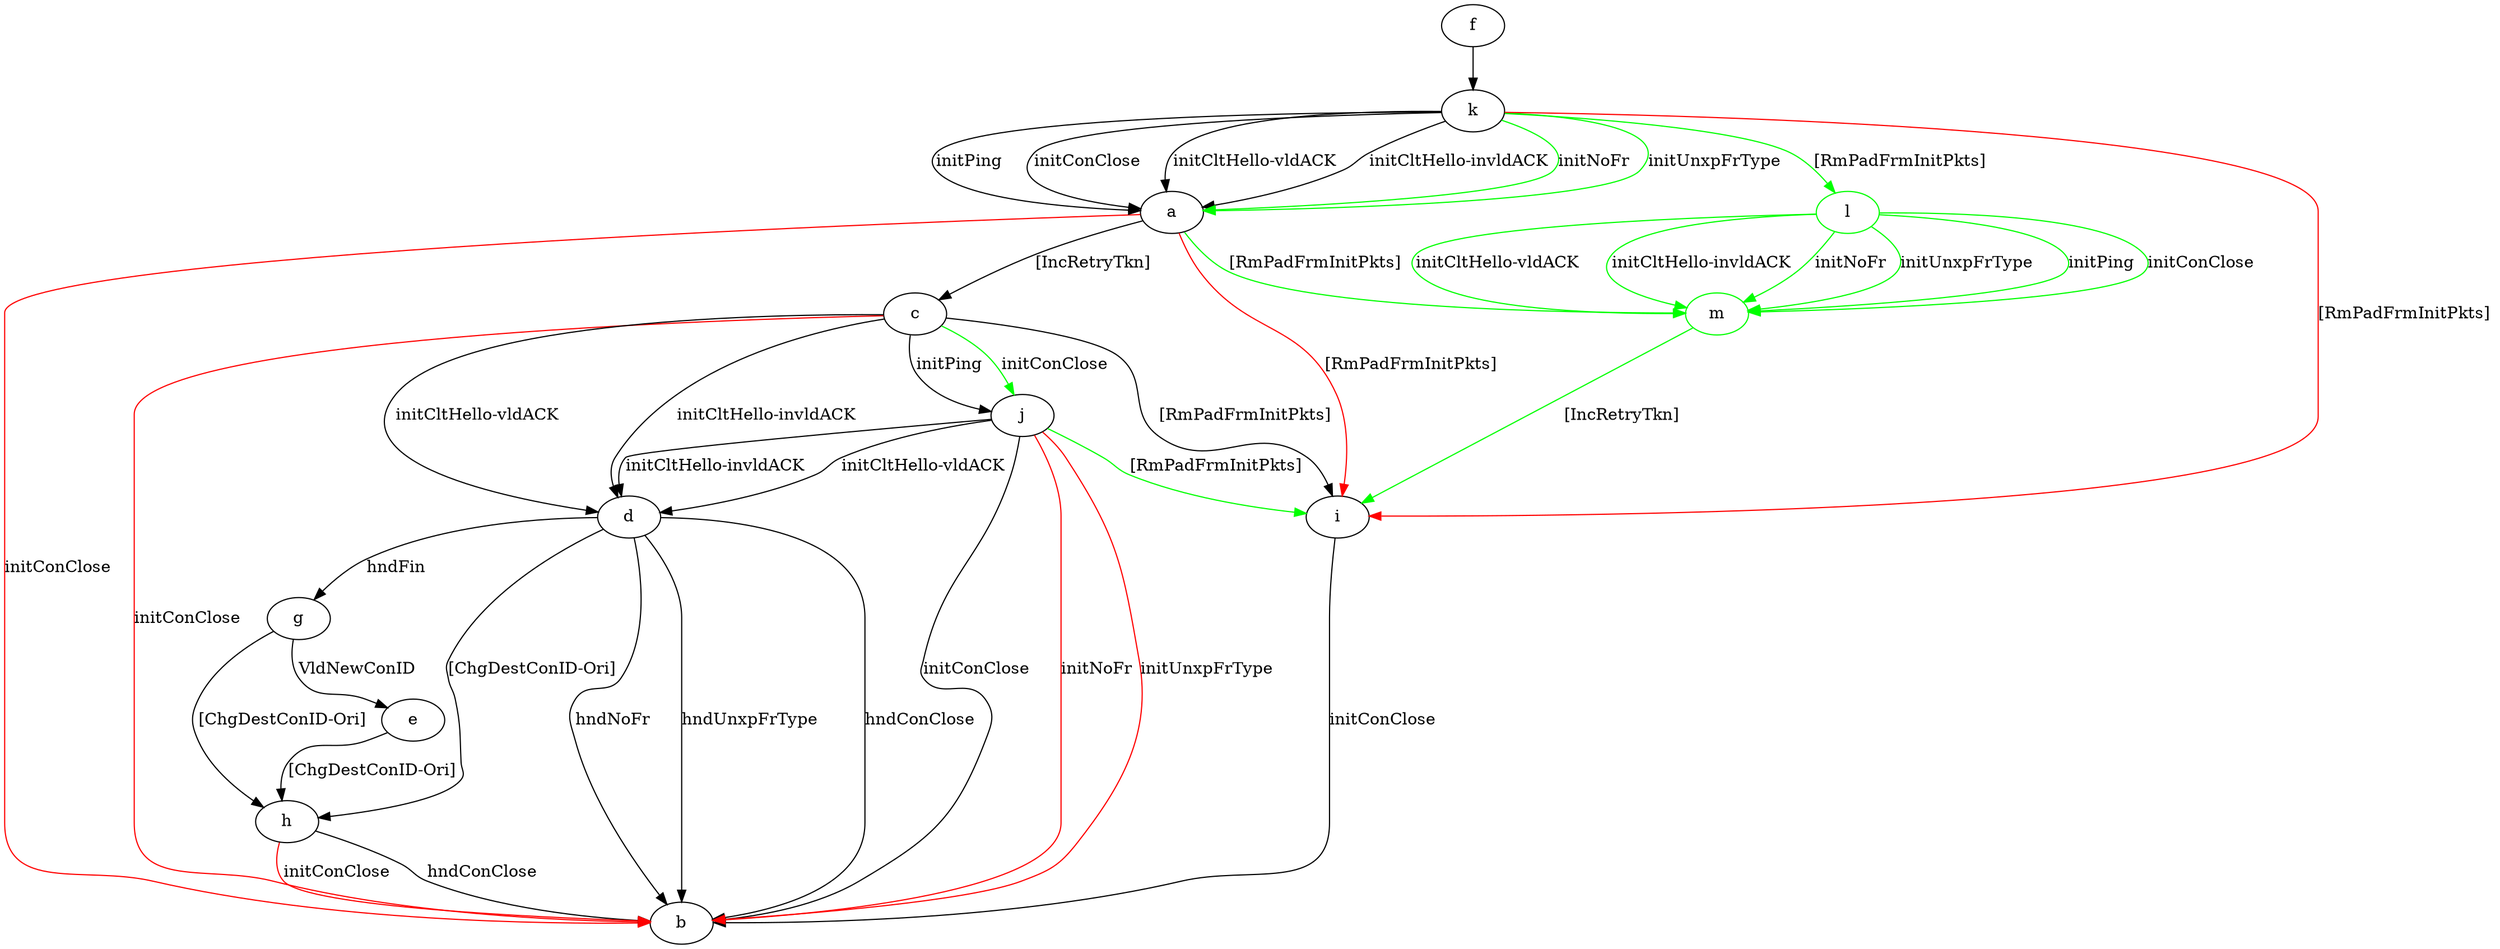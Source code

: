 digraph "" {
	a -> b	[key=0,
		color=red,
		label="initConClose "];
	a -> c	[key=0,
		label="[IncRetryTkn] "];
	a -> i	[key=0,
		color=red,
		label="[RmPadFrmInitPkts] "];
	m	[color=green];
	a -> m	[key=0,
		color=green,
		label="[RmPadFrmInitPkts] "];
	c -> b	[key=0,
		color=red,
		label="initConClose "];
	c -> d	[key=0,
		label="initCltHello-vldACK "];
	c -> d	[key=1,
		label="initCltHello-invldACK "];
	c -> i	[key=0,
		label="[RmPadFrmInitPkts] "];
	c -> j	[key=0,
		label="initPing "];
	c -> j	[key=1,
		color=green,
		label="initConClose "];
	d -> b	[key=0,
		label="hndNoFr "];
	d -> b	[key=1,
		label="hndUnxpFrType "];
	d -> b	[key=2,
		label="hndConClose "];
	d -> g	[key=0,
		label="hndFin "];
	d -> h	[key=0,
		label="[ChgDestConID-Ori] "];
	e -> h	[key=0,
		label="[ChgDestConID-Ori] "];
	f -> k	[key=0];
	g -> e	[key=0,
		label="VldNewConID "];
	g -> h	[key=0,
		label="[ChgDestConID-Ori] "];
	h -> b	[key=0,
		label="hndConClose "];
	h -> b	[key=1,
		color=red,
		label="initConClose "];
	i -> b	[key=0,
		label="initConClose "];
	j -> b	[key=0,
		label="initConClose "];
	j -> b	[key=1,
		color=red,
		label="initNoFr "];
	j -> b	[key=2,
		color=red,
		label="initUnxpFrType "];
	j -> d	[key=0,
		label="initCltHello-vldACK "];
	j -> d	[key=1,
		label="initCltHello-invldACK "];
	j -> i	[key=0,
		color=green,
		label="[RmPadFrmInitPkts] "];
	k -> a	[key=0,
		label="initPing "];
	k -> a	[key=1,
		label="initConClose "];
	k -> a	[key=2,
		label="initCltHello-vldACK "];
	k -> a	[key=3,
		label="initCltHello-invldACK "];
	k -> a	[key=4,
		color=green,
		label="initNoFr "];
	k -> a	[key=5,
		color=green,
		label="initUnxpFrType "];
	k -> i	[key=0,
		color=red,
		label="[RmPadFrmInitPkts] "];
	l	[color=green];
	k -> l	[key=0,
		color=green,
		label="[RmPadFrmInitPkts] "];
	l -> m	[key=0,
		color=green,
		label="initPing "];
	l -> m	[key=1,
		color=green,
		label="initConClose "];
	l -> m	[key=2,
		color=green,
		label="initCltHello-vldACK "];
	l -> m	[key=3,
		color=green,
		label="initCltHello-invldACK "];
	l -> m	[key=4,
		color=green,
		label="initNoFr "];
	l -> m	[key=5,
		color=green,
		label="initUnxpFrType "];
	m -> i	[key=0,
		color=green,
		label="[IncRetryTkn] "];
}
